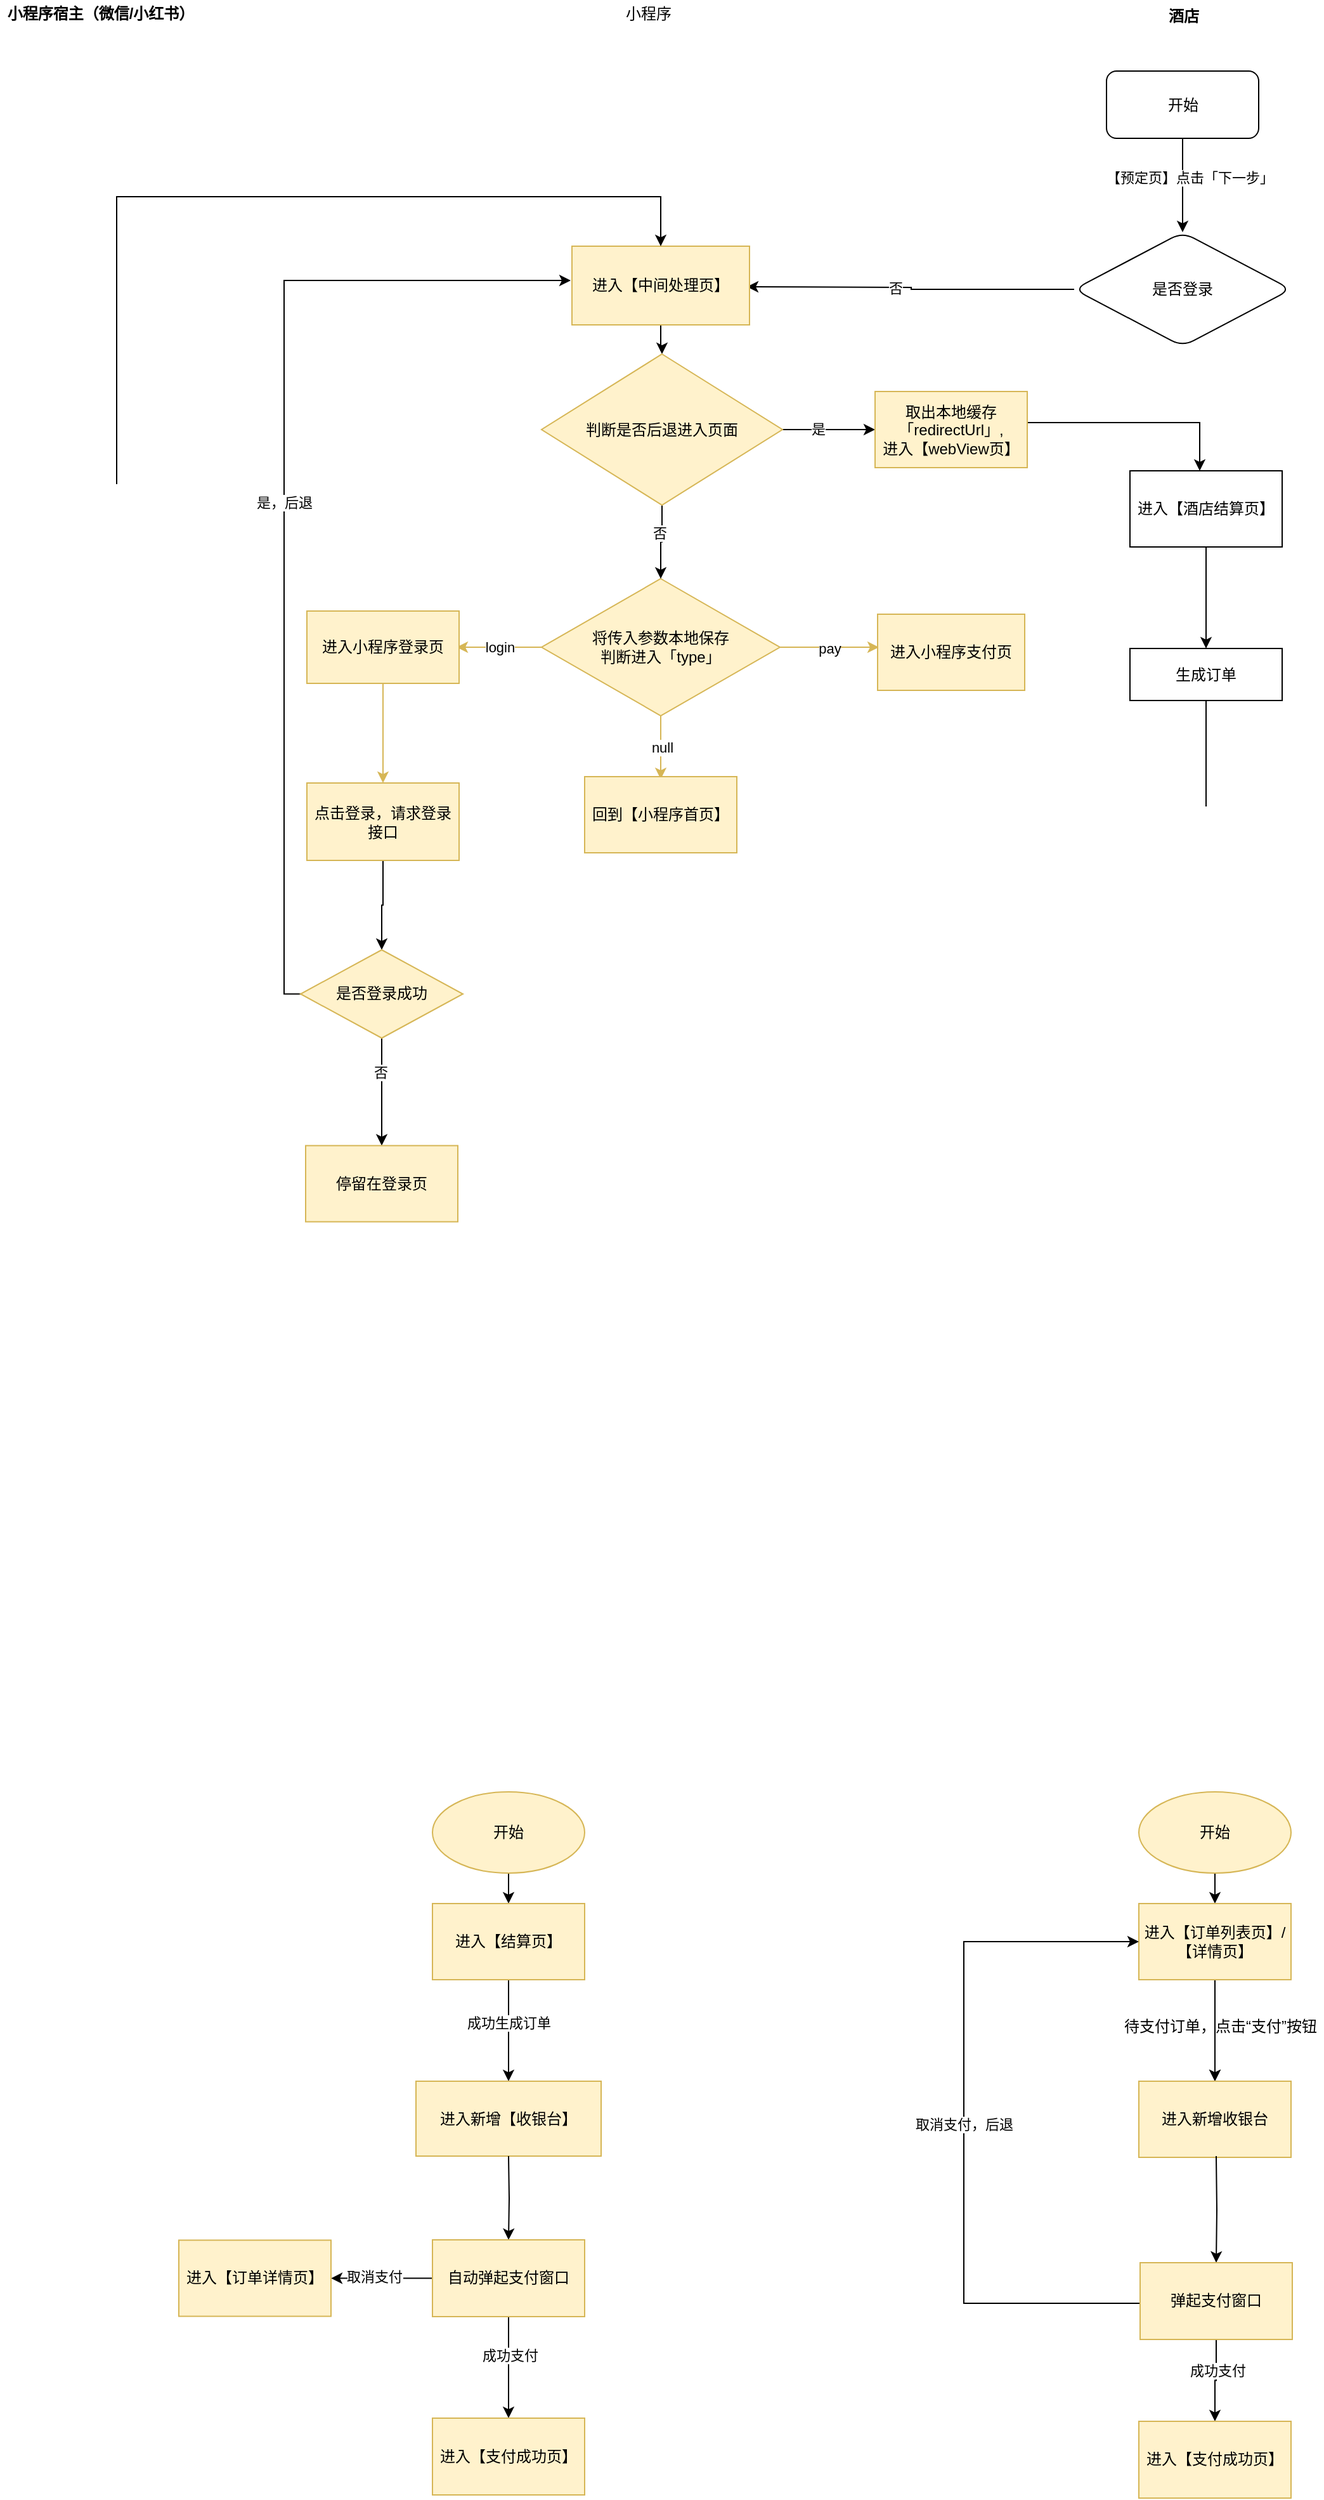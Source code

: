 <mxfile version="14.4.3" type="github">
  <diagram id="-vYZViqzsxjP3in_XCif" name="Page-1">
    <mxGraphModel dx="1186" dy="796" grid="0" gridSize="10" guides="1" tooltips="1" connect="1" arrows="1" fold="1" page="1" pageScale="1" pageWidth="1500" pageHeight="4000" math="0" shadow="0">
      <root>
        <mxCell id="0" />
        <mxCell id="1" parent="0" />
        <mxCell id="Hsc-TVN9lTPiEieQWm-b-27" value="" style="edgeStyle=orthogonalEdgeStyle;rounded=0;orthogonalLoop=1;jettySize=auto;html=1;startSize=26;" parent="1" source="Hsc-TVN9lTPiEieQWm-b-25" target="Hsc-TVN9lTPiEieQWm-b-26" edge="1">
          <mxGeometry relative="1" as="geometry" />
        </mxCell>
        <mxCell id="Hsc-TVN9lTPiEieQWm-b-28" value="【预定页】点击「下一步」" style="edgeLabel;html=1;align=center;verticalAlign=middle;resizable=0;points=[];" parent="Hsc-TVN9lTPiEieQWm-b-27" vertex="1" connectable="0">
          <mxGeometry x="-0.161" y="5" relative="1" as="geometry">
            <mxPoint as="offset" />
          </mxGeometry>
        </mxCell>
        <mxCell id="Hsc-TVN9lTPiEieQWm-b-25" value="开始" style="rounded=1;whiteSpace=wrap;html=1;startSize=26;fillColor=none;" parent="1" vertex="1">
          <mxGeometry x="1002.5" y="211" width="120" height="53" as="geometry" />
        </mxCell>
        <mxCell id="Hsc-TVN9lTPiEieQWm-b-41" value="" style="edgeStyle=orthogonalEdgeStyle;rounded=0;orthogonalLoop=1;jettySize=auto;html=1;startSize=26;" parent="1" source="Hsc-TVN9lTPiEieQWm-b-26" edge="1">
          <mxGeometry relative="1" as="geometry">
            <mxPoint x="719" y="381" as="targetPoint" />
            <Array as="points" />
          </mxGeometry>
        </mxCell>
        <mxCell id="Hsc-TVN9lTPiEieQWm-b-84" value="否" style="edgeLabel;html=1;align=center;verticalAlign=middle;resizable=0;points=[];" parent="Hsc-TVN9lTPiEieQWm-b-41" vertex="1" connectable="0">
          <mxGeometry x="0.1" relative="1" as="geometry">
            <mxPoint as="offset" />
          </mxGeometry>
        </mxCell>
        <mxCell id="Hsc-TVN9lTPiEieQWm-b-26" value="是否登录" style="rhombus;whiteSpace=wrap;html=1;rounded=1;fillColor=none;startSize=26;" parent="1" vertex="1">
          <mxGeometry x="977" y="338" width="171" height="90" as="geometry" />
        </mxCell>
        <mxCell id="Hsc-TVN9lTPiEieQWm-b-42" value="&lt;b&gt;小程序宿主（微信/小红书）&lt;br&gt;&lt;/b&gt;" style="text;html=1;resizable=0;autosize=1;align=center;verticalAlign=middle;points=[];fillColor=none;strokeColor=none;rounded=0;startSize=26;" parent="1" vertex="1">
          <mxGeometry x="130" y="157" width="157" height="18" as="geometry" />
        </mxCell>
        <mxCell id="Hsc-TVN9lTPiEieQWm-b-43" value="小程序" style="text;html=1;resizable=0;autosize=1;align=center;verticalAlign=middle;points=[];fillColor=none;strokeColor=none;rounded=0;startSize=26;" parent="1" vertex="1">
          <mxGeometry x="618" y="157" width="46" height="18" as="geometry" />
        </mxCell>
        <mxCell id="Hsc-TVN9lTPiEieQWm-b-44" value="&lt;p style=&quot;margin: 4px 0px 0px&quot;&gt;&lt;b&gt;酒店&lt;/b&gt;&lt;/p&gt;" style="text;html=1;resizable=0;autosize=1;align=center;verticalAlign=middle;points=[];fillColor=none;strokeColor=none;rounded=0;startSize=26;" parent="1" vertex="1">
          <mxGeometry x="1045.5" y="155" width="34" height="22" as="geometry" />
        </mxCell>
        <mxCell id="Hsc-TVN9lTPiEieQWm-b-76" value="" style="edgeStyle=orthogonalEdgeStyle;rounded=0;orthogonalLoop=1;jettySize=auto;html=1;startSize=26;" parent="1" source="Hsc-TVN9lTPiEieQWm-b-46" target="Hsc-TVN9lTPiEieQWm-b-75" edge="1">
          <mxGeometry relative="1" as="geometry" />
        </mxCell>
        <mxCell id="Hsc-TVN9lTPiEieQWm-b-46" value="进入【中间处理页】" style="rounded=0;whiteSpace=wrap;html=1;startSize=26;fillColor=#fff2cc;strokeColor=#d6b656;" parent="1" vertex="1">
          <mxGeometry x="581" y="349" width="140" height="62" as="geometry" />
        </mxCell>
        <mxCell id="Hsc-TVN9lTPiEieQWm-b-55" value="login" style="edgeStyle=orthogonalEdgeStyle;rounded=0;orthogonalLoop=1;jettySize=auto;html=1;exitX=0;exitY=0.5;exitDx=0;exitDy=0;startSize=26;fillColor=#fff2cc;strokeColor=#d6b656;" parent="1" source="Hsc-TVN9lTPiEieQWm-b-51" edge="1">
          <mxGeometry relative="1" as="geometry">
            <mxPoint x="490" y="665" as="targetPoint" />
          </mxGeometry>
        </mxCell>
        <mxCell id="Hsc-TVN9lTPiEieQWm-b-56" value="pay" style="edgeStyle=orthogonalEdgeStyle;rounded=0;orthogonalLoop=1;jettySize=auto;html=1;exitX=1;exitY=0.5;exitDx=0;exitDy=0;startSize=26;fillColor=#fff2cc;strokeColor=#d6b656;" parent="1" source="Hsc-TVN9lTPiEieQWm-b-51" edge="1">
          <mxGeometry relative="1" as="geometry">
            <mxPoint x="823" y="665" as="targetPoint" />
          </mxGeometry>
        </mxCell>
        <mxCell id="Hsc-TVN9lTPiEieQWm-b-60" value="null" style="edgeStyle=orthogonalEdgeStyle;rounded=0;orthogonalLoop=1;jettySize=auto;html=1;exitX=0.5;exitY=1;exitDx=0;exitDy=0;startSize=26;fillColor=#fff2cc;strokeColor=#d6b656;" parent="1" source="Hsc-TVN9lTPiEieQWm-b-51" edge="1">
          <mxGeometry relative="1" as="geometry">
            <mxPoint x="651" y="769" as="targetPoint" />
          </mxGeometry>
        </mxCell>
        <mxCell id="Hsc-TVN9lTPiEieQWm-b-51" value="将传入参数本地保存&lt;br&gt;判断进入「type」" style="rhombus;whiteSpace=wrap;html=1;rounded=0;fillColor=#fff2cc;startSize=26;strokeColor=#d6b656;" parent="1" vertex="1">
          <mxGeometry x="557" y="611" width="188" height="108" as="geometry" />
        </mxCell>
        <mxCell id="Hsc-TVN9lTPiEieQWm-b-61" value="回到【小程序首页】" style="whiteSpace=wrap;html=1;startSize=26;fillColor=#fff2cc;strokeColor=#d6b656;" parent="1" vertex="1">
          <mxGeometry x="591" y="767" width="120" height="60" as="geometry" />
        </mxCell>
        <mxCell id="Hsc-TVN9lTPiEieQWm-b-65" value="" style="edgeStyle=orthogonalEdgeStyle;rounded=0;orthogonalLoop=1;jettySize=auto;html=1;startSize=26;fillColor=#fff2cc;strokeColor=#d6b656;" parent="1" source="Hsc-TVN9lTPiEieQWm-b-62" target="Hsc-TVN9lTPiEieQWm-b-64" edge="1">
          <mxGeometry relative="1" as="geometry" />
        </mxCell>
        <mxCell id="Hsc-TVN9lTPiEieQWm-b-62" value="进入小程序登录页" style="whiteSpace=wrap;html=1;startSize=26;fillColor=#fff2cc;strokeColor=#d6b656;" parent="1" vertex="1">
          <mxGeometry x="372" y="636.5" width="120" height="57" as="geometry" />
        </mxCell>
        <mxCell id="Hsc-TVN9lTPiEieQWm-b-89" value="" style="edgeStyle=orthogonalEdgeStyle;rounded=0;orthogonalLoop=1;jettySize=auto;html=1;startSize=26;exitX=1;exitY=0.5;exitDx=0;exitDy=0;" parent="1" source="Hsc-TVN9lTPiEieQWm-b-80" target="Hsc-TVN9lTPiEieQWm-b-88" edge="1">
          <mxGeometry relative="1" as="geometry">
            <mxPoint x="943" y="490" as="sourcePoint" />
            <Array as="points">
              <mxPoint x="880" y="494" />
              <mxPoint x="880" y="488" />
              <mxPoint x="1076" y="488" />
            </Array>
          </mxGeometry>
        </mxCell>
        <mxCell id="Hsc-TVN9lTPiEieQWm-b-63" value="进入小程序支付页" style="whiteSpace=wrap;html=1;startSize=26;fillColor=#fff2cc;strokeColor=#d6b656;" parent="1" vertex="1">
          <mxGeometry x="822" y="639" width="116" height="60" as="geometry" />
        </mxCell>
        <mxCell id="Hsc-TVN9lTPiEieQWm-b-68" value="" style="edgeStyle=orthogonalEdgeStyle;rounded=0;orthogonalLoop=1;jettySize=auto;html=1;startSize=26;" parent="1" source="Hsc-TVN9lTPiEieQWm-b-64" target="Hsc-TVN9lTPiEieQWm-b-67" edge="1">
          <mxGeometry relative="1" as="geometry" />
        </mxCell>
        <mxCell id="Hsc-TVN9lTPiEieQWm-b-64" value="点击登录，请求登录接口" style="whiteSpace=wrap;html=1;fillColor=#fff2cc;startSize=26;strokeColor=#d6b656;" parent="1" vertex="1">
          <mxGeometry x="372" y="772" width="120" height="61" as="geometry" />
        </mxCell>
        <mxCell id="Hsc-TVN9lTPiEieQWm-b-70" value="" style="edgeStyle=orthogonalEdgeStyle;rounded=0;orthogonalLoop=1;jettySize=auto;html=1;startSize=26;" parent="1" source="Hsc-TVN9lTPiEieQWm-b-67" target="Hsc-TVN9lTPiEieQWm-b-69" edge="1">
          <mxGeometry relative="1" as="geometry" />
        </mxCell>
        <mxCell id="Hsc-TVN9lTPiEieQWm-b-71" value="否" style="edgeLabel;html=1;align=center;verticalAlign=middle;resizable=0;points=[];" parent="Hsc-TVN9lTPiEieQWm-b-70" vertex="1" connectable="0">
          <mxGeometry x="-0.363" y="-1" relative="1" as="geometry">
            <mxPoint as="offset" />
          </mxGeometry>
        </mxCell>
        <mxCell id="Hsc-TVN9lTPiEieQWm-b-83" value="是，后退" style="edgeStyle=orthogonalEdgeStyle;rounded=0;orthogonalLoop=1;jettySize=auto;html=1;startSize=26;" parent="1" source="Hsc-TVN9lTPiEieQWm-b-67" edge="1">
          <mxGeometry relative="1" as="geometry">
            <mxPoint x="580" y="376" as="targetPoint" />
            <Array as="points">
              <mxPoint x="354" y="938" />
              <mxPoint x="354" y="376" />
            </Array>
          </mxGeometry>
        </mxCell>
        <mxCell id="Hsc-TVN9lTPiEieQWm-b-67" value="是否登录成功" style="rhombus;whiteSpace=wrap;html=1;strokeColor=#d6b656;fillColor=#fff2cc;startSize=26;" parent="1" vertex="1">
          <mxGeometry x="367" y="903.5" width="128" height="69.5" as="geometry" />
        </mxCell>
        <mxCell id="Hsc-TVN9lTPiEieQWm-b-69" value="停留在登录页" style="whiteSpace=wrap;html=1;strokeColor=#d6b656;fillColor=#fff2cc;startSize=26;" parent="1" vertex="1">
          <mxGeometry x="371" y="1057.75" width="120" height="60" as="geometry" />
        </mxCell>
        <mxCell id="Hsc-TVN9lTPiEieQWm-b-77" style="edgeStyle=orthogonalEdgeStyle;rounded=0;orthogonalLoop=1;jettySize=auto;html=1;entryX=0.5;entryY=0;entryDx=0;entryDy=0;startSize=26;" parent="1" source="Hsc-TVN9lTPiEieQWm-b-75" target="Hsc-TVN9lTPiEieQWm-b-51" edge="1">
          <mxGeometry relative="1" as="geometry" />
        </mxCell>
        <mxCell id="Hsc-TVN9lTPiEieQWm-b-78" value="否" style="edgeLabel;html=1;align=center;verticalAlign=middle;resizable=0;points=[];" parent="Hsc-TVN9lTPiEieQWm-b-77" vertex="1" connectable="0">
          <mxGeometry x="-0.254" y="-2" relative="1" as="geometry">
            <mxPoint as="offset" />
          </mxGeometry>
        </mxCell>
        <mxCell id="Hsc-TVN9lTPiEieQWm-b-79" style="edgeStyle=orthogonalEdgeStyle;rounded=0;orthogonalLoop=1;jettySize=auto;html=1;exitX=1;exitY=0.5;exitDx=0;exitDy=0;startSize=26;entryX=0;entryY=0.5;entryDx=0;entryDy=0;" parent="1" source="Hsc-TVN9lTPiEieQWm-b-75" target="Hsc-TVN9lTPiEieQWm-b-80" edge="1">
          <mxGeometry relative="1" as="geometry">
            <mxPoint x="809" y="494" as="targetPoint" />
          </mxGeometry>
        </mxCell>
        <mxCell id="Hsc-TVN9lTPiEieQWm-b-85" value="是" style="edgeLabel;html=1;align=center;verticalAlign=middle;resizable=0;points=[];" parent="Hsc-TVN9lTPiEieQWm-b-79" vertex="1" connectable="0">
          <mxGeometry x="-0.233" y="2" relative="1" as="geometry">
            <mxPoint y="1" as="offset" />
          </mxGeometry>
        </mxCell>
        <mxCell id="Hsc-TVN9lTPiEieQWm-b-75" value="判断是否后退进入页面" style="rhombus;whiteSpace=wrap;html=1;rounded=0;strokeColor=#d6b656;fillColor=#fff2cc;startSize=26;" parent="1" vertex="1">
          <mxGeometry x="557" y="434" width="190" height="119" as="geometry" />
        </mxCell>
        <mxCell id="Hsc-TVN9lTPiEieQWm-b-80" value="取出本地缓存「redirectUrl」,&lt;br&gt;进入【webView页】" style="whiteSpace=wrap;html=1;startSize=26;fillColor=#fff2cc;strokeColor=#d6b656;" parent="1" vertex="1">
          <mxGeometry x="820" y="463.5" width="120" height="60" as="geometry" />
        </mxCell>
        <mxCell id="Hsc-TVN9lTPiEieQWm-b-91" value="" style="edgeStyle=orthogonalEdgeStyle;rounded=0;orthogonalLoop=1;jettySize=auto;html=1;startSize=26;" parent="1" source="Hsc-TVN9lTPiEieQWm-b-88" target="Hsc-TVN9lTPiEieQWm-b-90" edge="1">
          <mxGeometry relative="1" as="geometry" />
        </mxCell>
        <mxCell id="Hsc-TVN9lTPiEieQWm-b-88" value="进入【酒店结算页】" style="whiteSpace=wrap;html=1;startSize=26;" parent="1" vertex="1">
          <mxGeometry x="1021" y="526" width="120" height="60" as="geometry" />
        </mxCell>
        <mxCell id="Hsc-TVN9lTPiEieQWm-b-92" style="edgeStyle=orthogonalEdgeStyle;rounded=0;orthogonalLoop=1;jettySize=auto;html=1;startSize=26;entryX=0.5;entryY=0;entryDx=0;entryDy=0;" parent="1" source="Hsc-TVN9lTPiEieQWm-b-90" target="Hsc-TVN9lTPiEieQWm-b-46" edge="1">
          <mxGeometry relative="1" as="geometry">
            <mxPoint x="600" y="580" as="targetPoint" />
            <Array as="points">
              <mxPoint x="1081" y="1245" />
              <mxPoint x="222" y="1245" />
              <mxPoint x="222" y="310" />
              <mxPoint x="651" y="310" />
            </Array>
          </mxGeometry>
        </mxCell>
        <mxCell id="Hsc-TVN9lTPiEieQWm-b-90" value="生成订单" style="whiteSpace=wrap;html=1;startSize=26;" parent="1" vertex="1">
          <mxGeometry x="1021" y="666" width="120" height="41" as="geometry" />
        </mxCell>
        <mxCell id="DCgXC_RyApqCIBcc9tfi-5" value="" style="edgeStyle=orthogonalEdgeStyle;rounded=0;orthogonalLoop=1;jettySize=auto;html=1;" edge="1" parent="1" source="DCgXC_RyApqCIBcc9tfi-2" target="DCgXC_RyApqCIBcc9tfi-4">
          <mxGeometry relative="1" as="geometry" />
        </mxCell>
        <mxCell id="DCgXC_RyApqCIBcc9tfi-2" value="开始" style="ellipse;whiteSpace=wrap;html=1;fillColor=#fff2cc;strokeColor=#d6b656;" vertex="1" parent="1">
          <mxGeometry x="471" y="1567" width="120" height="64" as="geometry" />
        </mxCell>
        <mxCell id="DCgXC_RyApqCIBcc9tfi-8" value="" style="edgeStyle=orthogonalEdgeStyle;rounded=0;orthogonalLoop=1;jettySize=auto;html=1;" edge="1" parent="1" source="DCgXC_RyApqCIBcc9tfi-4" target="DCgXC_RyApqCIBcc9tfi-7">
          <mxGeometry relative="1" as="geometry" />
        </mxCell>
        <mxCell id="DCgXC_RyApqCIBcc9tfi-9" value="成功生成订单" style="edgeLabel;html=1;align=center;verticalAlign=middle;resizable=0;points=[];" vertex="1" connectable="0" parent="DCgXC_RyApqCIBcc9tfi-8">
          <mxGeometry x="-0.15" relative="1" as="geometry">
            <mxPoint as="offset" />
          </mxGeometry>
        </mxCell>
        <mxCell id="DCgXC_RyApqCIBcc9tfi-4" value="进入【结算页】" style="whiteSpace=wrap;html=1;strokeColor=#d6b656;fillColor=#fff2cc;" vertex="1" parent="1">
          <mxGeometry x="471" y="1655" width="120" height="60" as="geometry" />
        </mxCell>
        <mxCell id="DCgXC_RyApqCIBcc9tfi-7" value="进入新增【收银台】" style="whiteSpace=wrap;html=1;strokeColor=#d6b656;fillColor=#fff2cc;" vertex="1" parent="1">
          <mxGeometry x="458" y="1795" width="146" height="59" as="geometry" />
        </mxCell>
        <mxCell id="DCgXC_RyApqCIBcc9tfi-21" value="" style="edgeStyle=orthogonalEdgeStyle;rounded=0;orthogonalLoop=1;jettySize=auto;html=1;" edge="1" parent="1" target="DCgXC_RyApqCIBcc9tfi-20">
          <mxGeometry relative="1" as="geometry">
            <mxPoint x="531" y="1854" as="sourcePoint" />
          </mxGeometry>
        </mxCell>
        <mxCell id="DCgXC_RyApqCIBcc9tfi-29" value="" style="edgeStyle=orthogonalEdgeStyle;rounded=0;orthogonalLoop=1;jettySize=auto;html=1;" edge="1" parent="1" source="DCgXC_RyApqCIBcc9tfi-20" target="DCgXC_RyApqCIBcc9tfi-28">
          <mxGeometry relative="1" as="geometry" />
        </mxCell>
        <mxCell id="DCgXC_RyApqCIBcc9tfi-34" value="成功支付" style="edgeLabel;html=1;align=center;verticalAlign=middle;resizable=0;points=[];" vertex="1" connectable="0" parent="DCgXC_RyApqCIBcc9tfi-29">
          <mxGeometry x="-0.25" y="1" relative="1" as="geometry">
            <mxPoint as="offset" />
          </mxGeometry>
        </mxCell>
        <mxCell id="DCgXC_RyApqCIBcc9tfi-42" value="" style="edgeStyle=orthogonalEdgeStyle;rounded=0;orthogonalLoop=1;jettySize=auto;html=1;" edge="1" parent="1" source="DCgXC_RyApqCIBcc9tfi-20" target="DCgXC_RyApqCIBcc9tfi-41">
          <mxGeometry relative="1" as="geometry" />
        </mxCell>
        <mxCell id="DCgXC_RyApqCIBcc9tfi-43" value="取消支付" style="edgeLabel;html=1;align=center;verticalAlign=middle;resizable=0;points=[];" vertex="1" connectable="0" parent="DCgXC_RyApqCIBcc9tfi-42">
          <mxGeometry x="0.15" y="-2" relative="1" as="geometry">
            <mxPoint as="offset" />
          </mxGeometry>
        </mxCell>
        <mxCell id="DCgXC_RyApqCIBcc9tfi-20" value="自动弹起支付窗口" style="whiteSpace=wrap;html=1;strokeColor=#d6b656;fillColor=#fff2cc;" vertex="1" parent="1">
          <mxGeometry x="471" y="1920" width="120" height="60.5" as="geometry" />
        </mxCell>
        <mxCell id="DCgXC_RyApqCIBcc9tfi-28" value="进入【支付成功页】" style="whiteSpace=wrap;html=1;strokeColor=#d6b656;fillColor=#fff2cc;" vertex="1" parent="1">
          <mxGeometry x="471" y="2060.5" width="120" height="60.5" as="geometry" />
        </mxCell>
        <mxCell id="DCgXC_RyApqCIBcc9tfi-41" value="进入【订单详情页】" style="whiteSpace=wrap;html=1;strokeColor=#d6b656;fillColor=#fff2cc;" vertex="1" parent="1">
          <mxGeometry x="271" y="1920.25" width="120" height="60" as="geometry" />
        </mxCell>
        <mxCell id="DCgXC_RyApqCIBcc9tfi-58" value="" style="edgeStyle=orthogonalEdgeStyle;rounded=0;orthogonalLoop=1;jettySize=auto;html=1;" edge="1" parent="1" source="DCgXC_RyApqCIBcc9tfi-56" target="DCgXC_RyApqCIBcc9tfi-57">
          <mxGeometry relative="1" as="geometry" />
        </mxCell>
        <mxCell id="DCgXC_RyApqCIBcc9tfi-56" value="开始" style="ellipse;whiteSpace=wrap;html=1;fillColor=#fff2cc;strokeColor=#d6b656;" vertex="1" parent="1">
          <mxGeometry x="1028" y="1567" width="120" height="64" as="geometry" />
        </mxCell>
        <mxCell id="DCgXC_RyApqCIBcc9tfi-60" value="" style="edgeStyle=orthogonalEdgeStyle;rounded=0;orthogonalLoop=1;jettySize=auto;html=1;" edge="1" parent="1" source="DCgXC_RyApqCIBcc9tfi-57" target="DCgXC_RyApqCIBcc9tfi-59">
          <mxGeometry relative="1" as="geometry" />
        </mxCell>
        <mxCell id="DCgXC_RyApqCIBcc9tfi-61" value="" style="edgeStyle=orthogonalEdgeStyle;rounded=0;orthogonalLoop=1;jettySize=auto;html=1;" edge="1" parent="1" source="DCgXC_RyApqCIBcc9tfi-57" target="DCgXC_RyApqCIBcc9tfi-59">
          <mxGeometry relative="1" as="geometry" />
        </mxCell>
        <mxCell id="DCgXC_RyApqCIBcc9tfi-57" value="进入【订单列表页】/ 【详情页】" style="whiteSpace=wrap;html=1;strokeColor=#d6b656;fillColor=#fff2cc;" vertex="1" parent="1">
          <mxGeometry x="1028" y="1655" width="120" height="60" as="geometry" />
        </mxCell>
        <mxCell id="DCgXC_RyApqCIBcc9tfi-59" value="进入新增收银台" style="whiteSpace=wrap;html=1;strokeColor=#d6b656;fillColor=#fff2cc;" vertex="1" parent="1">
          <mxGeometry x="1028" y="1795" width="120" height="60" as="geometry" />
        </mxCell>
        <mxCell id="DCgXC_RyApqCIBcc9tfi-62" value="待支付订单，点击“支付”按钮" style="text;html=1;align=center;verticalAlign=middle;resizable=0;points=[];autosize=1;" vertex="1" parent="1">
          <mxGeometry x="1011" y="1743" width="162" height="18" as="geometry" />
        </mxCell>
        <mxCell id="DCgXC_RyApqCIBcc9tfi-64" value="" style="edgeStyle=orthogonalEdgeStyle;rounded=0;orthogonalLoop=1;jettySize=auto;html=1;" edge="1" target="DCgXC_RyApqCIBcc9tfi-71" parent="1">
          <mxGeometry relative="1" as="geometry">
            <mxPoint x="1089" y="1854" as="sourcePoint" />
          </mxGeometry>
        </mxCell>
        <mxCell id="DCgXC_RyApqCIBcc9tfi-69" value="" style="edgeStyle=orthogonalEdgeStyle;rounded=0;orthogonalLoop=1;jettySize=auto;html=1;" edge="1" source="DCgXC_RyApqCIBcc9tfi-71" target="DCgXC_RyApqCIBcc9tfi-72" parent="1">
          <mxGeometry relative="1" as="geometry" />
        </mxCell>
        <mxCell id="DCgXC_RyApqCIBcc9tfi-70" value="成功支付" style="edgeLabel;html=1;align=center;verticalAlign=middle;resizable=0;points=[];" vertex="1" connectable="0" parent="DCgXC_RyApqCIBcc9tfi-69">
          <mxGeometry x="-0.25" y="1" relative="1" as="geometry">
            <mxPoint as="offset" />
          </mxGeometry>
        </mxCell>
        <mxCell id="DCgXC_RyApqCIBcc9tfi-77" value="取消支付，后退" style="edgeStyle=orthogonalEdgeStyle;rounded=0;orthogonalLoop=1;jettySize=auto;html=1;exitX=0;exitY=0.5;exitDx=0;exitDy=0;entryX=0;entryY=0.5;entryDx=0;entryDy=0;" edge="1" parent="1" source="DCgXC_RyApqCIBcc9tfi-71" target="DCgXC_RyApqCIBcc9tfi-57">
          <mxGeometry relative="1" as="geometry">
            <mxPoint x="933" y="1780" as="targetPoint" />
            <Array as="points">
              <mxPoint x="890" y="1970" />
              <mxPoint x="890" y="1685" />
            </Array>
          </mxGeometry>
        </mxCell>
        <mxCell id="DCgXC_RyApqCIBcc9tfi-71" value="弹起支付窗口" style="whiteSpace=wrap;html=1;strokeColor=#d6b656;fillColor=#fff2cc;" vertex="1" parent="1">
          <mxGeometry x="1029" y="1938" width="120" height="60.5" as="geometry" />
        </mxCell>
        <mxCell id="DCgXC_RyApqCIBcc9tfi-72" value="进入【支付成功页】" style="whiteSpace=wrap;html=1;strokeColor=#d6b656;fillColor=#fff2cc;" vertex="1" parent="1">
          <mxGeometry x="1028" y="2063" width="120" height="60.5" as="geometry" />
        </mxCell>
      </root>
    </mxGraphModel>
  </diagram>
</mxfile>
